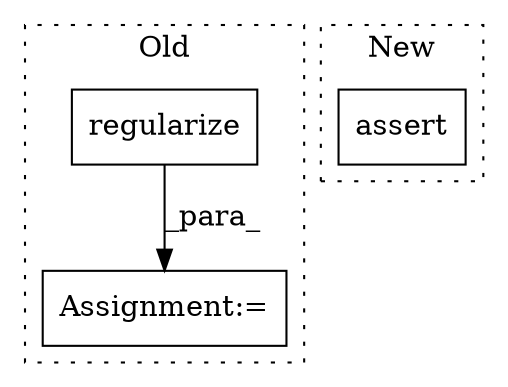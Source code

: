 digraph G {
subgraph cluster0 {
1 [label="regularize" a="32" s="14054,14076" l="11,1" shape="box"];
3 [label="Assignment:=" a="7" s="14047" l="1" shape="box"];
label = "Old";
style="dotted";
}
subgraph cluster1 {
2 [label="assert" a="32" s="13189,13284" l="15,2" shape="box"];
label = "New";
style="dotted";
}
1 -> 3 [label="_para_"];
}
